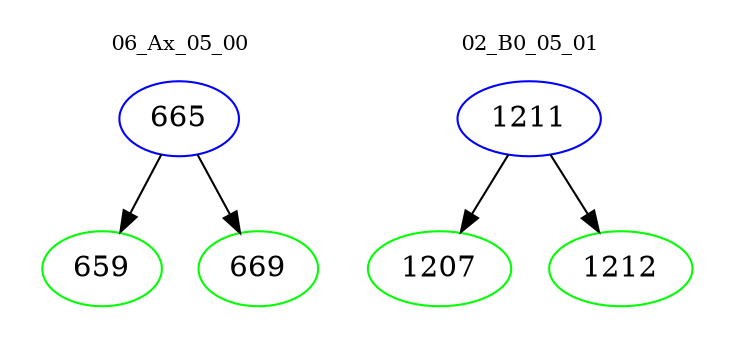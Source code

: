 digraph{
subgraph cluster_0 {
color = white
label = "06_Ax_05_00";
fontsize=10;
T0_665 [label="665", color="blue"]
T0_665 -> T0_659 [color="black"]
T0_659 [label="659", color="green"]
T0_665 -> T0_669 [color="black"]
T0_669 [label="669", color="green"]
}
subgraph cluster_1 {
color = white
label = "02_B0_05_01";
fontsize=10;
T1_1211 [label="1211", color="blue"]
T1_1211 -> T1_1207 [color="black"]
T1_1207 [label="1207", color="green"]
T1_1211 -> T1_1212 [color="black"]
T1_1212 [label="1212", color="green"]
}
}
